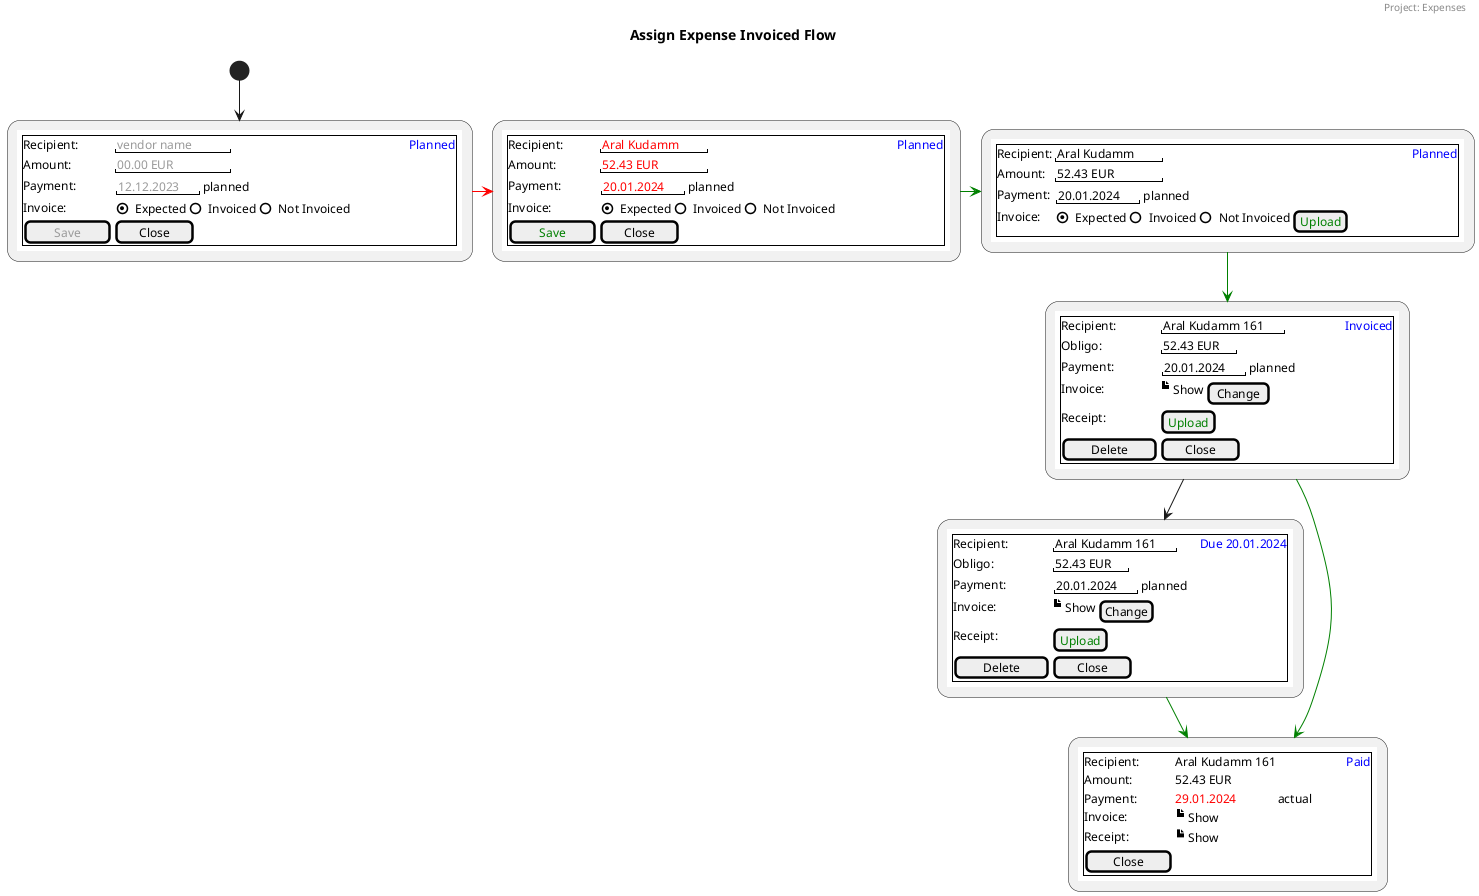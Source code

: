 @startuml
header Project: Expenses
title Assign Expense Invoiced Flow
(*) --> "
{{
salt
{+
    Recipient: | "<color:#9a9a9a>vendor name   " | <color:Blue>                  Planned
    Amount: | "<color:#9a9a9a>00.00 EUR     "
    Payment: {"<color:#9a9a9a>12.12.2023" | planned}
    Invoice: { (X) Expected | () Invoiced | () Not Invoiced }
    [<color:#9a9a9a>Save      ] | [Close    ]
}
}}
" as initial
initial -[#Red]right-> "
{{
salt
{+
    Recipient: | "<color:Red>Aral Kudamm  " | <color:Blue>                   Planned
    Amount: | "<color:Red>52.43 EUR    "
    Payment: {"<color:Red>20.01.2024" |planned}
    Invoice: { (X) Expected | () Invoiced | () Not Invoiced }
    [<color:Green>Save      ] | [Close    ]
}
}}
" as plannedUnsaved

plannedUnsaved -[#Green]right-> "
{{
salt
{+
    Recipient: | "Aral Kudamm  " | <color:Blue>                   Planned
    Amount: | "52.43 EUR    "
    Payment: {"20.01.2024" | planned}
    Invoice: { (X) Expected | () Invoiced | () Not Invoiced | [<color:Green>Upload]}}
    [Delete     ] | [Close    ]
}
}}
" as plannedSaved

plannedSaved -[#Green]down-> "
{{
salt
{+
    Recipient: | "Aral Kudamm 161" | <color:Blue>               Invoiced
    Obligo: | "52.43 EUR"
    Payment: {"20.01.2024" | planned}
    Invoice: { <&file> | Show | [ Change]}
    Receipt: | [<color:Green>Upload]
    [Delete     ] | [Close    ]
}
}}
" as invoiced

invoiced -down-> "
{{
salt
{+
    Recipient: | "Aral Kudamm 161" | <color:Blue>   Due 20.01.2024
    Obligo: | "52.43 EUR"
    Payment: {"20.01.2024" | planned }
    Invoice: { <&file> | Show | [Change]}
    Receipt: | [<color:Green>Upload]
    [Delete     ] | [Close    ]
}
}}
" as due

due -[#Green]down-> "
{{
salt
{+
    Recipient: | Aral Kudamm 161 | <color:Blue>                      Paid
    Amount: | 52.43 EUR
    Payment: |    <color:red>29.01.2024 | actual
    Invoice: { <&file> | Show }
    Receipt: { <&file> | Show }
    | [Close     ]
}
}}
" as paid

invoiced -[#Green]-> paid


@enduml
